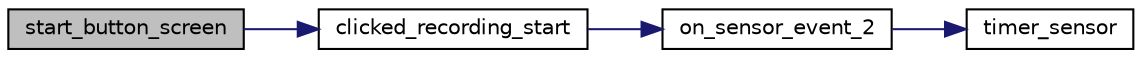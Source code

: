 digraph "start_button_screen"
{
  edge [fontname="Helvetica",fontsize="10",labelfontname="Helvetica",labelfontsize="10"];
  node [fontname="Helvetica",fontsize="10",shape=record];
  rankdir="LR";
  Node0 [label="start_button_screen",height=0.2,width=0.4,color="black", fillcolor="grey75", style="filled", fontcolor="black"];
  Node0 -> Node1 [color="midnightblue",fontsize="10",style="solid",fontname="Helvetica"];
  Node1 [label="clicked_recording_start",height=0.2,width=0.4,color="black", fillcolor="white", style="filled",URL="$recording_8c.html#a1f1a144f59e67c6399913d7d51a8131f",tooltip="Callback for the clicked signal, Called when the button is clicked by the user. "];
  Node1 -> Node2 [color="midnightblue",fontsize="10",style="solid",fontname="Helvetica"];
  Node2 [label="on_sensor_event_2",height=0.2,width=0.4,color="black", fillcolor="white", style="filled",URL="$recording_8c.html#ad9be7460b06552e8044b7639ff5601d6",tooltip="Sensor event for the start button, start to record the data. "];
  Node2 -> Node3 [color="midnightblue",fontsize="10",style="solid",fontname="Helvetica"];
  Node3 [label="timer_sensor",height=0.2,width=0.4,color="black", fillcolor="white", style="filled",URL="$timer_8h.html#a8612bea9e2113066f70eb2117dc2cf63",tooltip="timer.h "];
}
